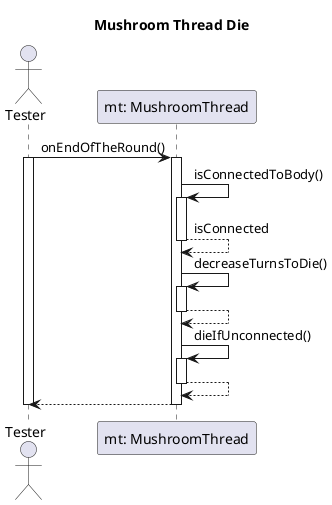 @startuml Mushroom Thread Die

title Mushroom Thread Die

actor "Tester" as tester
participant "mt: MushroomThread" as mt

tester -> mt: onEndOfTheRound() 
activate tester
activate mt

mt -> mt: isConnectedToBody()
activate mt
mt --> mt: isConnected
deactivate mt

mt -> mt: decreaseTurnsToDie()
activate mt
mt --> mt
deactivate mt

mt -> mt: dieIfUnconnected()
activate mt
mt --> mt 
deactivate mt

mt --> tester
deactivate mt


deactivate tester

@enduml